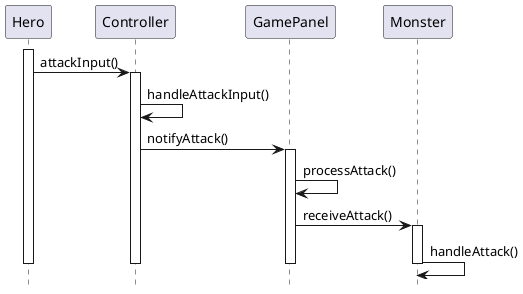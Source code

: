 @startuml
hide footbox

participant Hero
participant Controller
participant GamePanel
participant Monster

activate Hero
Hero -> Controller: attackInput()
activate Controller
Controller -> Controller: handleAttackInput()
Controller -> GamePanel: notifyAttack()
activate GamePanel
GamePanel -> GamePanel: processAttack()
GamePanel -> Monster: receiveAttack()
activate Monster
Monster -> Monster: handleAttack()
deactivate Monster
deactivate GamePanel
deactivate Controller
deactivate Hero

@enduml